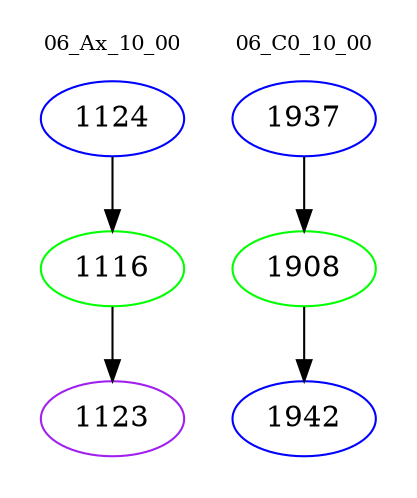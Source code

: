 digraph{
subgraph cluster_0 {
color = white
label = "06_Ax_10_00";
fontsize=10;
T0_1124 [label="1124", color="blue"]
T0_1124 -> T0_1116 [color="black"]
T0_1116 [label="1116", color="green"]
T0_1116 -> T0_1123 [color="black"]
T0_1123 [label="1123", color="purple"]
}
subgraph cluster_1 {
color = white
label = "06_C0_10_00";
fontsize=10;
T1_1937 [label="1937", color="blue"]
T1_1937 -> T1_1908 [color="black"]
T1_1908 [label="1908", color="green"]
T1_1908 -> T1_1942 [color="black"]
T1_1942 [label="1942", color="blue"]
}
}
